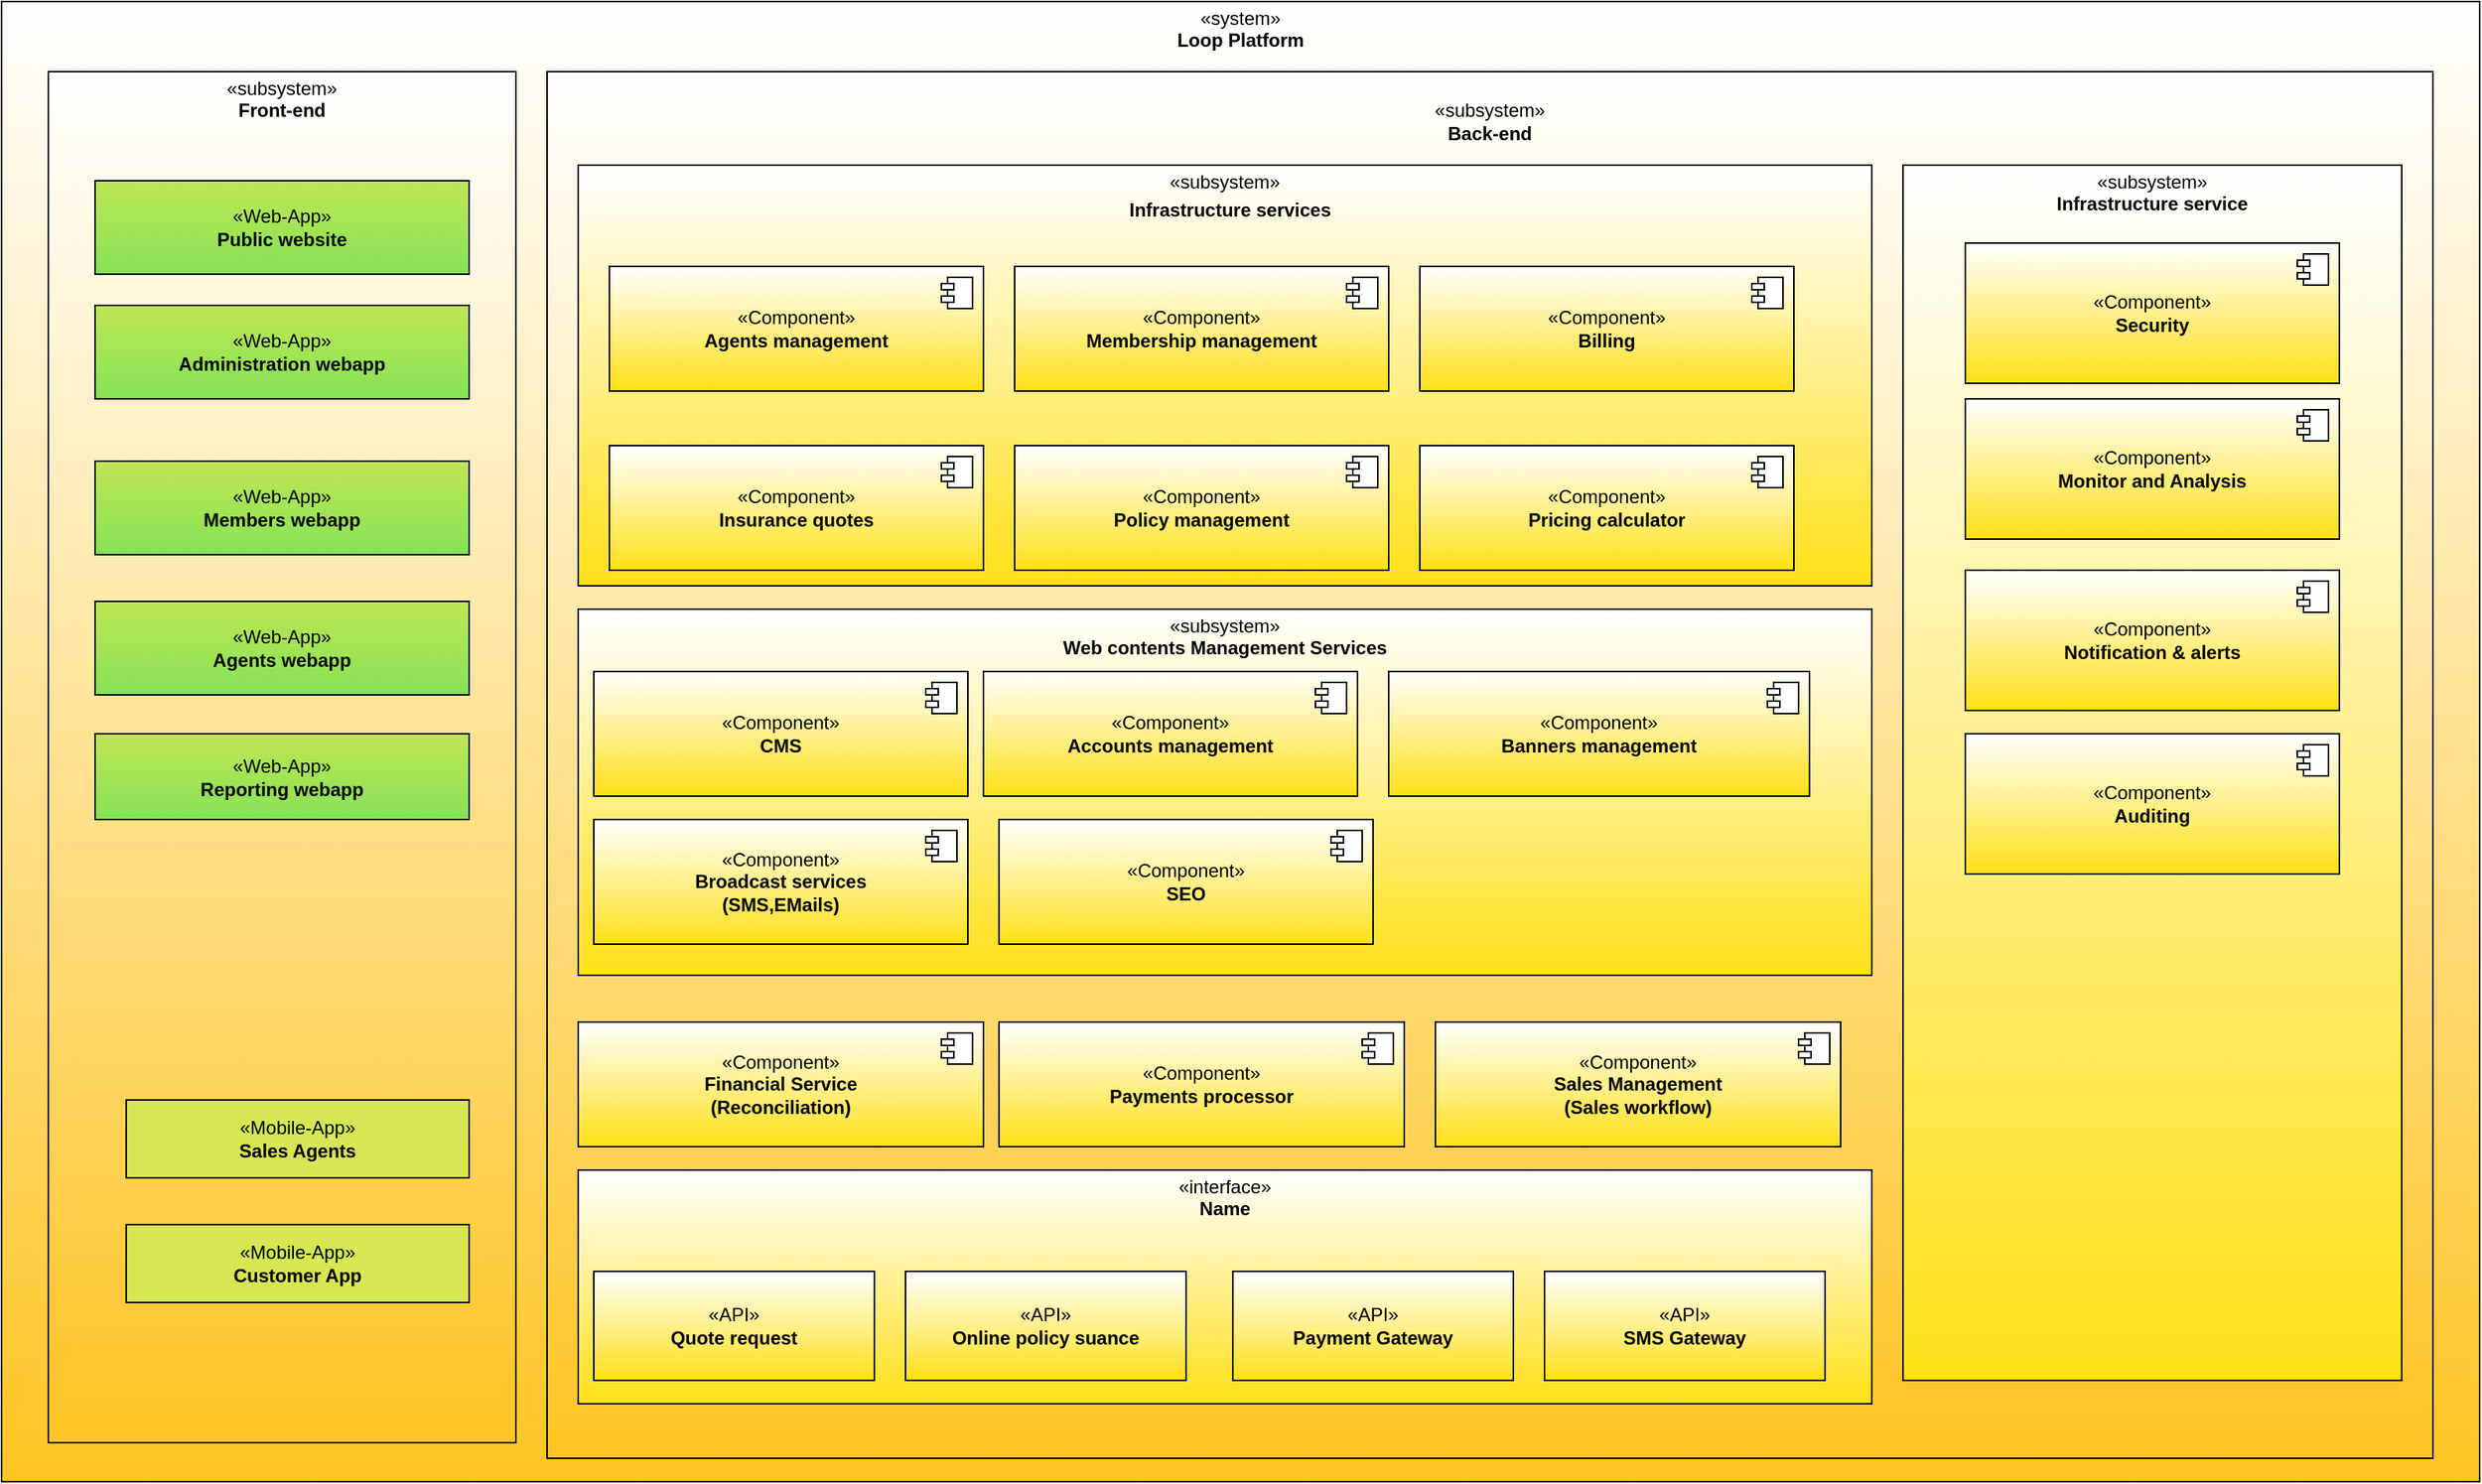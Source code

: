 <mxfile version="22.1.0" type="github">
  <diagram name="Page-1" id="W9A9fbfot5jp4aBiIYpD">
    <mxGraphModel dx="2600" dy="2113" grid="1" gridSize="10" guides="1" tooltips="1" connect="1" arrows="1" fold="1" page="1" pageScale="1" pageWidth="850" pageHeight="1100" math="0" shadow="0">
      <root>
        <mxCell id="0" />
        <mxCell id="1" parent="0" />
        <mxCell id="nObF65mwxjPQ7iK-sV9e-20" value="&lt;p style=&quot;margin:0px;margin-top:4px;text-align:center;&quot;&gt;«system»&lt;br style=&quot;border-color: var(--border-color);&quot;&gt;&lt;b style=&quot;border-color: var(--border-color);&quot;&gt;Loop Platform&lt;/b&gt;&lt;br&gt;&lt;/p&gt;&lt;p style=&quot;margin:0px;margin-top:4px;text-align:center;&quot;&gt;&lt;b style=&quot;border-color: var(--border-color);&quot;&gt;&lt;br&gt;&lt;/b&gt;&lt;/p&gt;" style="verticalAlign=top;align=left;overflow=fill;fontSize=12;fontFamily=Helvetica;html=1;whiteSpace=wrap;fillColor=default;strokeColor=#080808;gradientColor=#FFC524;" vertex="1" parent="1">
          <mxGeometry x="-430" y="-155" width="1590" height="950" as="geometry" />
        </mxCell>
        <mxCell id="nObF65mwxjPQ7iK-sV9e-21" value="&lt;p style=&quot;margin:0px;margin-top:4px;text-align:center;&quot;&gt;«subsystem»&lt;br style=&quot;border-color: var(--border-color);&quot;&gt;&lt;b style=&quot;border-color: var(--border-color);&quot;&gt;Front-end&lt;/b&gt;&lt;br&gt;&lt;/p&gt;" style="verticalAlign=top;align=left;overflow=fill;fontSize=12;fontFamily=Helvetica;html=1;whiteSpace=wrap;gradientColor=#FFC524;" vertex="1" parent="1">
          <mxGeometry x="-400" y="-110" width="300" height="880" as="geometry" />
        </mxCell>
        <mxCell id="nObF65mwxjPQ7iK-sV9e-27" value="«Web-App»&lt;br style=&quot;border-color: var(--border-color);&quot;&gt;&lt;b&gt;Administration webapp&lt;/b&gt;" style="html=1;whiteSpace=wrap;fillColor=#BFE655;gradientColor=#85E356;" vertex="1" parent="1">
          <mxGeometry x="-370" y="40" width="240" height="60" as="geometry" />
        </mxCell>
        <mxCell id="nObF65mwxjPQ7iK-sV9e-28" value="«Mobile-App»&lt;br style=&quot;border-color: var(--border-color);&quot;&gt;&lt;b&gt;Sales Agents&lt;/b&gt;" style="html=1;whiteSpace=wrap;fillColor=#D7E653;gradientColor=#D7E653;gradientDirection=south;" vertex="1" parent="1">
          <mxGeometry x="-350" y="550" width="220" height="50" as="geometry" />
        </mxCell>
        <mxCell id="nObF65mwxjPQ7iK-sV9e-29" value="«Mobile-App»&lt;br style=&quot;border-color: var(--border-color);&quot;&gt;&lt;b style=&quot;border-color: var(--border-color);&quot;&gt;Customer App&lt;/b&gt;" style="html=1;whiteSpace=wrap;fillColor=#D7E653;gradientColor=#D7E653;" vertex="1" parent="1">
          <mxGeometry x="-350" y="630" width="220" height="50" as="geometry" />
        </mxCell>
        <mxCell id="nObF65mwxjPQ7iK-sV9e-31" value="&amp;nbsp; &amp;nbsp; &amp;nbsp; &amp;nbsp; &amp;nbsp; &amp;nbsp; &amp;nbsp; &amp;nbsp; &amp;nbsp; &amp;nbsp; &amp;nbsp; &amp;nbsp; &amp;nbsp; &amp;nbsp; &amp;nbsp; &amp;nbsp; &amp;nbsp; &amp;nbsp; &amp;nbsp; &amp;nbsp; &amp;nbsp; &amp;nbsp; &amp;nbsp; &amp;nbsp; &amp;nbsp; &amp;nbsp; &amp;nbsp; &amp;nbsp; &amp;nbsp; &amp;nbsp; &amp;nbsp; &amp;nbsp; &amp;nbsp; &amp;nbsp; &amp;nbsp; &amp;nbsp; &amp;nbsp; &amp;nbsp; &amp;nbsp; &amp;nbsp; &amp;nbsp; &amp;nbsp; &amp;nbsp; &amp;nbsp; &amp;nbsp; &amp;nbsp; &amp;nbsp; &amp;nbsp; &amp;nbsp; &amp;nbsp; &amp;nbsp; &amp;nbsp; &amp;nbsp; &amp;nbsp; &amp;nbsp; &amp;nbsp; &amp;nbsp; &amp;nbsp; &amp;nbsp; &amp;nbsp; &amp;nbsp; &amp;nbsp; &amp;nbsp; &amp;nbsp; &amp;nbsp; &amp;nbsp; &amp;nbsp; &amp;nbsp; &amp;nbsp; &amp;nbsp; &amp;nbsp; &amp;nbsp; &amp;nbsp;&amp;nbsp;&lt;p style=&quot;border-color: var(--border-color); margin: 4px 0px 0px; text-align: center;&quot;&gt;«subsystem»&lt;br style=&quot;border-color: var(--border-color);&quot;&gt;&lt;b style=&quot;border-color: var(--border-color);&quot;&gt;Back-end&lt;/b&gt;&lt;br style=&quot;border-color: var(--border-color);&quot;&gt;&lt;/p&gt;&lt;div&gt;&lt;b style=&quot;border-color: var(--border-color);&quot;&gt;&lt;br&gt;&lt;/b&gt;&lt;/div&gt;&lt;div&gt;&lt;b style=&quot;border-color: var(--border-color);&quot;&gt;&lt;br&gt;&lt;/b&gt;&lt;/div&gt;&lt;div&gt;&lt;b style=&quot;border-color: var(--border-color);&quot;&gt;&amp;nbsp; &amp;nbsp; &amp;nbsp; &amp;nbsp; &amp;nbsp; &amp;nbsp; &amp;nbsp; &amp;nbsp; &amp;nbsp; &amp;nbsp; &amp;nbsp; &amp;nbsp; &amp;nbsp; &amp;nbsp; &amp;nbsp; &amp;nbsp; &amp;nbsp; &amp;nbsp; &amp;nbsp; &amp;nbsp; &amp;nbsp; &amp;nbsp; &amp;nbsp; &amp;nbsp; &amp;nbsp; &amp;nbsp; &amp;nbsp; &amp;nbsp; &amp;nbsp; &amp;nbsp; &amp;nbsp; &amp;nbsp; &amp;nbsp; &amp;nbsp; &amp;nbsp; &amp;nbsp; &amp;nbsp; &amp;nbsp; &amp;nbsp; &amp;nbsp; &amp;nbsp; &amp;nbsp; &amp;nbsp; &amp;nbsp; &amp;nbsp; &amp;nbsp; &amp;nbsp; &amp;nbsp; &amp;nbsp; &amp;nbsp; &amp;nbsp; &amp;nbsp; &amp;nbsp; &amp;nbsp; &amp;nbsp; &amp;nbsp; &amp;nbsp; &amp;nbsp; &amp;nbsp; &amp;nbsp; &amp;nbsp; &amp;nbsp; &amp;nbsp; &amp;nbsp; &amp;nbsp; &amp;nbsp; &amp;nbsp; &amp;nbsp; &amp;nbsp; &amp;nbsp; &amp;nbsp; &amp;nbsp; &amp;nbsp; &amp;nbsp; &amp;nbsp;&lt;/b&gt;&lt;/div&gt;" style="verticalAlign=top;align=left;overflow=fill;fontSize=12;fontFamily=Helvetica;html=1;whiteSpace=wrap;fillColor=#FFFFFF;gradientColor=#FFC524;" vertex="1" parent="1">
          <mxGeometry x="-80" y="-110" width="1210" height="890" as="geometry" />
        </mxCell>
        <mxCell id="nObF65mwxjPQ7iK-sV9e-34" value="&lt;p style=&quot;margin:0px;margin-top:4px;text-align:center;&quot;&gt;«subsystem»&lt;br style=&quot;border-color: var(--border-color);&quot;&gt;&lt;b style=&quot;border-color: var(--border-color);&quot;&gt;Infrastructure service&lt;/b&gt;&lt;br&gt;&lt;/p&gt;" style="verticalAlign=top;align=left;overflow=fill;fontSize=12;fontFamily=Helvetica;html=1;whiteSpace=wrap;strokeColor=#050505;gradientColor=#FFE017;" vertex="1" parent="1">
          <mxGeometry x="790" y="-50" width="320" height="780" as="geometry" />
        </mxCell>
        <mxCell id="nObF65mwxjPQ7iK-sV9e-37" value="&lt;p style=&quot;margin:0px;margin-top:4px;text-align:center;&quot;&gt;«subsystem»&lt;/p&gt;&lt;p style=&quot;margin:0px;margin-top:4px;text-align:center;&quot;&gt;&lt;b style=&quot;border-color: var(--border-color);&quot;&gt;&amp;nbsp;&amp;nbsp;Infrastructure services&lt;/b&gt;&lt;br&gt;&lt;/p&gt;" style="verticalAlign=top;align=left;overflow=fill;fontSize=12;fontFamily=Helvetica;html=1;whiteSpace=wrap;fillColor=#FFFFFF;gradientColor=#FFE017;strokeColor=default;gradientDirection=south;" vertex="1" parent="1">
          <mxGeometry x="-60" y="-50" width="830" height="270" as="geometry" />
        </mxCell>
        <mxCell id="nObF65mwxjPQ7iK-sV9e-48" value="&lt;p style=&quot;border-color: var(--border-color); margin: 4px 0px 0px; text-align: center;&quot;&gt;«subsystem»&lt;br style=&quot;border-color: var(--border-color);&quot;&gt;&lt;b style=&quot;border-color: var(--border-color);&quot;&gt;Web contents Management Services&lt;/b&gt;&lt;br style=&quot;border-color: var(--border-color);&quot;&gt;&lt;/p&gt;&lt;div&gt;&lt;b style=&quot;border-color: var(--border-color);&quot;&gt;&lt;br&gt;&lt;/b&gt;&lt;/div&gt;" style="verticalAlign=top;align=left;overflow=fill;fontSize=12;fontFamily=Helvetica;html=1;whiteSpace=wrap;gradientColor=#FFE017;" vertex="1" parent="1">
          <mxGeometry x="-60" y="235" width="830" height="235" as="geometry" />
        </mxCell>
        <mxCell id="nObF65mwxjPQ7iK-sV9e-50" value="&lt;p style=&quot;border-color: var(--border-color); margin: 4px 0px 0px; text-align: center;&quot;&gt;«interface»&lt;br style=&quot;border-color: var(--border-color);&quot;&gt;&lt;b style=&quot;border-color: var(--border-color);&quot;&gt;Name&lt;/b&gt;&lt;br style=&quot;border-color: var(--border-color);&quot;&gt;&lt;/p&gt;&lt;div&gt;&lt;b style=&quot;border-color: var(--border-color);&quot;&gt;&lt;br&gt;&lt;/b&gt;&lt;/div&gt;" style="verticalAlign=top;align=left;overflow=fill;fontSize=12;fontFamily=Helvetica;html=1;whiteSpace=wrap;gradientColor=#FFE017;" vertex="1" parent="1">
          <mxGeometry x="-60" y="595" width="830" height="150" as="geometry" />
        </mxCell>
        <mxCell id="nObF65mwxjPQ7iK-sV9e-61" value="«Component»&lt;br&gt;&lt;b&gt;Agents management&lt;/b&gt;" style="html=1;dropTarget=0;whiteSpace=wrap;gradientColor=#FFE017;" vertex="1" parent="1">
          <mxGeometry x="-40" y="15" width="240" height="80" as="geometry" />
        </mxCell>
        <mxCell id="nObF65mwxjPQ7iK-sV9e-62" value="" style="shape=module;jettyWidth=8;jettyHeight=4;" vertex="1" parent="nObF65mwxjPQ7iK-sV9e-61">
          <mxGeometry x="1" width="20" height="20" relative="1" as="geometry">
            <mxPoint x="-27" y="7" as="offset" />
          </mxGeometry>
        </mxCell>
        <mxCell id="nObF65mwxjPQ7iK-sV9e-64" value="«Component»&lt;br&gt;&lt;b&gt;Membership management&lt;/b&gt;" style="html=1;dropTarget=0;whiteSpace=wrap;gradientColor=#FFE017;" vertex="1" parent="1">
          <mxGeometry x="220" y="15" width="240" height="80" as="geometry" />
        </mxCell>
        <mxCell id="nObF65mwxjPQ7iK-sV9e-65" value="" style="shape=module;jettyWidth=8;jettyHeight=4;" vertex="1" parent="nObF65mwxjPQ7iK-sV9e-64">
          <mxGeometry x="1" width="20" height="20" relative="1" as="geometry">
            <mxPoint x="-27" y="7" as="offset" />
          </mxGeometry>
        </mxCell>
        <mxCell id="nObF65mwxjPQ7iK-sV9e-66" value="«Component»&lt;br&gt;&lt;b&gt;Billing&lt;/b&gt;" style="html=1;dropTarget=0;whiteSpace=wrap;gradientColor=#FFE017;" vertex="1" parent="1">
          <mxGeometry x="480" y="15" width="240" height="80" as="geometry" />
        </mxCell>
        <mxCell id="nObF65mwxjPQ7iK-sV9e-67" value="" style="shape=module;jettyWidth=8;jettyHeight=4;" vertex="1" parent="nObF65mwxjPQ7iK-sV9e-66">
          <mxGeometry x="1" width="20" height="20" relative="1" as="geometry">
            <mxPoint x="-27" y="7" as="offset" />
          </mxGeometry>
        </mxCell>
        <mxCell id="nObF65mwxjPQ7iK-sV9e-68" value="«Component»&lt;br&gt;&lt;b&gt;Insurance quotes&lt;/b&gt;" style="html=1;dropTarget=0;whiteSpace=wrap;fillColor=#FFFFFF;gradientColor=#FFE017;strokeColor=default;gradientDirection=south;" vertex="1" parent="1">
          <mxGeometry x="-40" y="130" width="240" height="80" as="geometry" />
        </mxCell>
        <mxCell id="nObF65mwxjPQ7iK-sV9e-69" value="" style="shape=module;jettyWidth=8;jettyHeight=4;" vertex="1" parent="nObF65mwxjPQ7iK-sV9e-68">
          <mxGeometry x="1" width="20" height="20" relative="1" as="geometry">
            <mxPoint x="-27" y="7" as="offset" />
          </mxGeometry>
        </mxCell>
        <mxCell id="nObF65mwxjPQ7iK-sV9e-70" value="«Component»&lt;br&gt;&lt;b&gt;Policy management&lt;/b&gt;" style="html=1;dropTarget=0;whiteSpace=wrap;gradientColor=#FFE017;strokeColor=#050505;" vertex="1" parent="1">
          <mxGeometry x="220" y="130" width="240" height="80" as="geometry" />
        </mxCell>
        <mxCell id="nObF65mwxjPQ7iK-sV9e-71" value="" style="shape=module;jettyWidth=8;jettyHeight=4;" vertex="1" parent="nObF65mwxjPQ7iK-sV9e-70">
          <mxGeometry x="1" width="20" height="20" relative="1" as="geometry">
            <mxPoint x="-27" y="7" as="offset" />
          </mxGeometry>
        </mxCell>
        <mxCell id="nObF65mwxjPQ7iK-sV9e-72" value="«Component»&lt;br&gt;&lt;b&gt;Pricing calculator&lt;/b&gt;" style="html=1;dropTarget=0;whiteSpace=wrap;gradientColor=#FFE017;" vertex="1" parent="1">
          <mxGeometry x="480" y="130" width="240" height="80" as="geometry" />
        </mxCell>
        <mxCell id="nObF65mwxjPQ7iK-sV9e-73" value="" style="shape=module;jettyWidth=8;jettyHeight=4;" vertex="1" parent="nObF65mwxjPQ7iK-sV9e-72">
          <mxGeometry x="1" width="20" height="20" relative="1" as="geometry">
            <mxPoint x="-27" y="7" as="offset" />
          </mxGeometry>
        </mxCell>
        <mxCell id="nObF65mwxjPQ7iK-sV9e-74" value="«Component»&lt;br&gt;&lt;b&gt;Security&lt;/b&gt;" style="html=1;dropTarget=0;whiteSpace=wrap;gradientColor=#FFE017;" vertex="1" parent="1">
          <mxGeometry x="830" width="240" height="90" as="geometry" />
        </mxCell>
        <mxCell id="nObF65mwxjPQ7iK-sV9e-75" value="" style="shape=module;jettyWidth=8;jettyHeight=4;" vertex="1" parent="nObF65mwxjPQ7iK-sV9e-74">
          <mxGeometry x="1" width="20" height="20" relative="1" as="geometry">
            <mxPoint x="-27" y="7" as="offset" />
          </mxGeometry>
        </mxCell>
        <mxCell id="nObF65mwxjPQ7iK-sV9e-84" value="«Component»&lt;br&gt;&lt;b&gt;CMS&lt;/b&gt;" style="html=1;dropTarget=0;whiteSpace=wrap;gradientColor=#FFE017;" vertex="1" parent="1">
          <mxGeometry x="-50" y="275" width="240" height="80" as="geometry" />
        </mxCell>
        <mxCell id="nObF65mwxjPQ7iK-sV9e-85" value="" style="shape=module;jettyWidth=8;jettyHeight=4;" vertex="1" parent="nObF65mwxjPQ7iK-sV9e-84">
          <mxGeometry x="1" width="20" height="20" relative="1" as="geometry">
            <mxPoint x="-27" y="7" as="offset" />
          </mxGeometry>
        </mxCell>
        <mxCell id="nObF65mwxjPQ7iK-sV9e-88" value="«Component»&lt;br&gt;&lt;b&gt;Broadcast services&lt;br&gt;(SMS,EMails)&lt;br&gt;&lt;/b&gt;" style="html=1;dropTarget=0;whiteSpace=wrap;gradientColor=#FFE017;" vertex="1" parent="1">
          <mxGeometry x="-50" y="370" width="240" height="80" as="geometry" />
        </mxCell>
        <mxCell id="nObF65mwxjPQ7iK-sV9e-89" value="" style="shape=module;jettyWidth=8;jettyHeight=4;" vertex="1" parent="nObF65mwxjPQ7iK-sV9e-88">
          <mxGeometry x="1" width="20" height="20" relative="1" as="geometry">
            <mxPoint x="-27" y="7" as="offset" />
          </mxGeometry>
        </mxCell>
        <mxCell id="nObF65mwxjPQ7iK-sV9e-98" value="«API»&lt;br&gt;&lt;b&gt;Quote request&lt;/b&gt;" style="html=1;whiteSpace=wrap;gradientColor=#FFE017;" vertex="1" parent="1">
          <mxGeometry x="-50" y="660" width="180" height="70" as="geometry" />
        </mxCell>
        <mxCell id="nObF65mwxjPQ7iK-sV9e-109" value="«Component»&lt;br&gt;&lt;b&gt;Accounts management&lt;/b&gt;" style="html=1;dropTarget=0;whiteSpace=wrap;gradientColor=#FFE017;" vertex="1" parent="1">
          <mxGeometry x="200" y="275" width="240" height="80" as="geometry" />
        </mxCell>
        <mxCell id="nObF65mwxjPQ7iK-sV9e-110" value="" style="shape=module;jettyWidth=8;jettyHeight=4;" vertex="1" parent="nObF65mwxjPQ7iK-sV9e-109">
          <mxGeometry x="1" width="20" height="20" relative="1" as="geometry">
            <mxPoint x="-27" y="7" as="offset" />
          </mxGeometry>
        </mxCell>
        <mxCell id="nObF65mwxjPQ7iK-sV9e-111" value="«Component»&lt;br&gt;&lt;b&gt;SEO&lt;/b&gt;" style="html=1;dropTarget=0;whiteSpace=wrap;gradientColor=#FFE017;" vertex="1" parent="1">
          <mxGeometry x="210" y="370" width="240" height="80" as="geometry" />
        </mxCell>
        <mxCell id="nObF65mwxjPQ7iK-sV9e-112" value="" style="shape=module;jettyWidth=8;jettyHeight=4;" vertex="1" parent="nObF65mwxjPQ7iK-sV9e-111">
          <mxGeometry x="1" width="20" height="20" relative="1" as="geometry">
            <mxPoint x="-27" y="7" as="offset" />
          </mxGeometry>
        </mxCell>
        <mxCell id="nObF65mwxjPQ7iK-sV9e-113" value="«Component»&lt;br&gt;&lt;b&gt;Banners&lt;/b&gt; &lt;b&gt;management&lt;/b&gt;" style="html=1;dropTarget=0;whiteSpace=wrap;gradientColor=#FFE017;" vertex="1" parent="1">
          <mxGeometry x="460" y="275" width="270" height="80" as="geometry" />
        </mxCell>
        <mxCell id="nObF65mwxjPQ7iK-sV9e-114" value="" style="shape=module;jettyWidth=8;jettyHeight=4;" vertex="1" parent="nObF65mwxjPQ7iK-sV9e-113">
          <mxGeometry x="1" width="20" height="20" relative="1" as="geometry">
            <mxPoint x="-27" y="7" as="offset" />
          </mxGeometry>
        </mxCell>
        <mxCell id="nObF65mwxjPQ7iK-sV9e-115" value="«Component»&lt;br&gt;&lt;b&gt;Financial Service&lt;br&gt;(Reconciliation)&lt;/b&gt;" style="html=1;dropTarget=0;whiteSpace=wrap;gradientColor=#FFE017;" vertex="1" parent="1">
          <mxGeometry x="-60" y="500" width="260" height="80" as="geometry" />
        </mxCell>
        <mxCell id="nObF65mwxjPQ7iK-sV9e-116" value="" style="shape=module;jettyWidth=8;jettyHeight=4;" vertex="1" parent="nObF65mwxjPQ7iK-sV9e-115">
          <mxGeometry x="1" width="20" height="20" relative="1" as="geometry">
            <mxPoint x="-27" y="7" as="offset" />
          </mxGeometry>
        </mxCell>
        <mxCell id="nObF65mwxjPQ7iK-sV9e-121" value="«Component»&lt;br&gt;&lt;b&gt;Sales Management&lt;br&gt;(Sales workflow)&lt;/b&gt;" style="html=1;dropTarget=0;whiteSpace=wrap;gradientColor=#FFE017;" vertex="1" parent="1">
          <mxGeometry x="490" y="500" width="260" height="80" as="geometry" />
        </mxCell>
        <mxCell id="nObF65mwxjPQ7iK-sV9e-122" value="" style="shape=module;jettyWidth=8;jettyHeight=4;" vertex="1" parent="nObF65mwxjPQ7iK-sV9e-121">
          <mxGeometry x="1" width="20" height="20" relative="1" as="geometry">
            <mxPoint x="-27" y="7" as="offset" />
          </mxGeometry>
        </mxCell>
        <mxCell id="nObF65mwxjPQ7iK-sV9e-123" value="«Component»&lt;br&gt;&lt;b&gt;Payments processor&lt;/b&gt;" style="html=1;dropTarget=0;whiteSpace=wrap;gradientColor=#FFE017;" vertex="1" parent="1">
          <mxGeometry x="210" y="500" width="260" height="80" as="geometry" />
        </mxCell>
        <mxCell id="nObF65mwxjPQ7iK-sV9e-124" value="" style="shape=module;jettyWidth=8;jettyHeight=4;" vertex="1" parent="nObF65mwxjPQ7iK-sV9e-123">
          <mxGeometry x="1" width="20" height="20" relative="1" as="geometry">
            <mxPoint x="-27" y="7" as="offset" />
          </mxGeometry>
        </mxCell>
        <mxCell id="nObF65mwxjPQ7iK-sV9e-125" value="«API»&lt;br&gt;&lt;b&gt;Online policy suance&lt;/b&gt;" style="html=1;whiteSpace=wrap;gradientColor=#FFE017;" vertex="1" parent="1">
          <mxGeometry x="150" y="660" width="180" height="70" as="geometry" />
        </mxCell>
        <mxCell id="nObF65mwxjPQ7iK-sV9e-126" value="«API»&lt;br&gt;&lt;b&gt;Payment Gateway&lt;/b&gt;" style="html=1;whiteSpace=wrap;gradientColor=#FFE017;" vertex="1" parent="1">
          <mxGeometry x="360" y="660" width="180" height="70" as="geometry" />
        </mxCell>
        <mxCell id="nObF65mwxjPQ7iK-sV9e-127" value="«API»&lt;br&gt;&lt;b&gt;SMS Gateway&lt;/b&gt;" style="html=1;whiteSpace=wrap;gradientColor=#FFE017;" vertex="1" parent="1">
          <mxGeometry x="560" y="660" width="180" height="70" as="geometry" />
        </mxCell>
        <mxCell id="nObF65mwxjPQ7iK-sV9e-128" value="«Component»&lt;br&gt;&lt;b&gt;Monitor and Analysis&lt;/b&gt;" style="html=1;dropTarget=0;whiteSpace=wrap;gradientColor=#FFE017;" vertex="1" parent="1">
          <mxGeometry x="830" y="100" width="240" height="90" as="geometry" />
        </mxCell>
        <mxCell id="nObF65mwxjPQ7iK-sV9e-129" value="" style="shape=module;jettyWidth=8;jettyHeight=4;" vertex="1" parent="nObF65mwxjPQ7iK-sV9e-128">
          <mxGeometry x="1" width="20" height="20" relative="1" as="geometry">
            <mxPoint x="-27" y="7" as="offset" />
          </mxGeometry>
        </mxCell>
        <mxCell id="nObF65mwxjPQ7iK-sV9e-130" value="«Component»&lt;br&gt;&lt;b&gt;Notification &amp;amp; alerts&lt;/b&gt;" style="html=1;dropTarget=0;whiteSpace=wrap;gradientColor=#FFE017;" vertex="1" parent="1">
          <mxGeometry x="830" y="210" width="240" height="90" as="geometry" />
        </mxCell>
        <mxCell id="nObF65mwxjPQ7iK-sV9e-131" value="" style="shape=module;jettyWidth=8;jettyHeight=4;" vertex="1" parent="nObF65mwxjPQ7iK-sV9e-130">
          <mxGeometry x="1" width="20" height="20" relative="1" as="geometry">
            <mxPoint x="-27" y="7" as="offset" />
          </mxGeometry>
        </mxCell>
        <mxCell id="nObF65mwxjPQ7iK-sV9e-132" value="«Component»&lt;br&gt;&lt;b&gt;Auditing&lt;/b&gt;" style="html=1;dropTarget=0;whiteSpace=wrap;gradientColor=#FFE017;" vertex="1" parent="1">
          <mxGeometry x="830" y="315" width="240" height="90" as="geometry" />
        </mxCell>
        <mxCell id="nObF65mwxjPQ7iK-sV9e-133" value="" style="shape=module;jettyWidth=8;jettyHeight=4;" vertex="1" parent="nObF65mwxjPQ7iK-sV9e-132">
          <mxGeometry x="1" width="20" height="20" relative="1" as="geometry">
            <mxPoint x="-27" y="7" as="offset" />
          </mxGeometry>
        </mxCell>
        <mxCell id="nObF65mwxjPQ7iK-sV9e-134" value="«Web-App»&lt;br style=&quot;border-color: var(--border-color);&quot;&gt;&lt;b&gt;Public website&lt;/b&gt;" style="html=1;whiteSpace=wrap;fillColor=#BFE655;gradientColor=#85E356;" vertex="1" parent="1">
          <mxGeometry x="-370" y="-40" width="240" height="60" as="geometry" />
        </mxCell>
        <mxCell id="nObF65mwxjPQ7iK-sV9e-136" value="«Web-App»&lt;br&gt;&lt;b&gt;Reporting webapp&lt;/b&gt;" style="html=1;whiteSpace=wrap;fillColor=#BFE655;gradientColor=#85E356;" vertex="1" parent="1">
          <mxGeometry x="-370" y="315" width="240" height="55" as="geometry" />
        </mxCell>
        <mxCell id="nObF65mwxjPQ7iK-sV9e-137" value="«Web-App»&lt;br style=&quot;border-color: var(--border-color);&quot;&gt;&lt;b&gt;Members webapp&lt;/b&gt;" style="html=1;whiteSpace=wrap;fillColor=#BFE655;gradientColor=#85E356;" vertex="1" parent="1">
          <mxGeometry x="-370" y="140" width="240" height="60" as="geometry" />
        </mxCell>
        <mxCell id="nObF65mwxjPQ7iK-sV9e-138" value="«Web-App»&lt;br style=&quot;border-color: var(--border-color);&quot;&gt;&lt;b&gt;Agents webapp&lt;/b&gt;" style="html=1;whiteSpace=wrap;fillColor=#BFE655;gradientColor=#85E356;" vertex="1" parent="1">
          <mxGeometry x="-370" y="230" width="240" height="60" as="geometry" />
        </mxCell>
      </root>
    </mxGraphModel>
  </diagram>
</mxfile>
